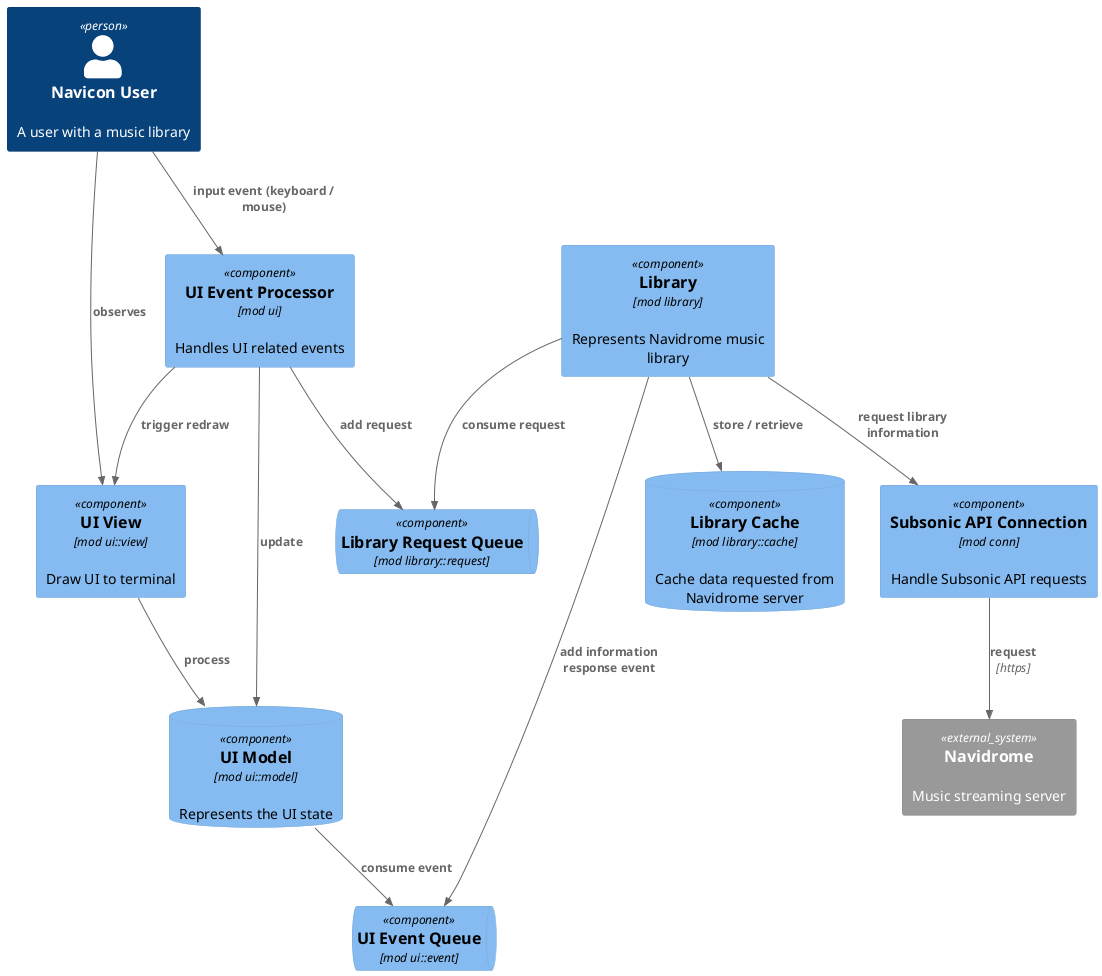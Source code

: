 @startuml 300 Components
!include <C4/C4_Component.puml>

Person(user, "Navicon User", "A user with a music library", person)

Component(uiView, "UI View", "mod ui::view", "Draw UI to terminal")
Component(uiEvent, "UI Event Processor", "mod ui", "Handles UI related events")
ComponentDb(uiModel, "UI Model", "mod ui::model", "Represents the UI state")

ComponentQueue(libraryQueue, "Library Request Queue", "mod library::request")
ComponentQueue(uiQueue, "UI Event Queue", "mod ui::event")

Component(library, "Library", "mod library", "Represents Navidrome music library")
ComponentDb(libraryCache, "Library Cache", "mod library::cache", "Cache data requested from Navidrome server")

Component(apiClient, "Subsonic API Connection", "mod conn", "Handle Subsonic API requests")

System_Ext(navidrome, "Navidrome", "Music streaming server")

Rel(user, uiView, "observes")
Rel(user, uiEvent, "input event (keyboard / mouse)")
Rel(uiEvent, uiModel, "update")
Rel(uiEvent, uiView, "trigger redraw")
Rel(uiView, uiModel, "process")
Rel(uiModel, uiQueue, "consume event")

Rel(uiEvent, libraryQueue, "add request")
Rel(library, libraryQueue, "consume request")
Rel(library, uiQueue, "add information response event")
Rel(library, apiClient, "request library information")
Rel(library, libraryCache, "store / retrieve")
Rel(apiClient, navidrome, "request", "https")

@enduml

